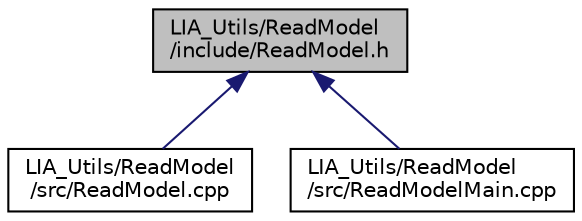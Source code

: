 digraph "LIA_Utils/ReadModel/include/ReadModel.h"
{
  edge [fontname="Helvetica",fontsize="10",labelfontname="Helvetica",labelfontsize="10"];
  node [fontname="Helvetica",fontsize="10",shape=record];
  Node1 [label="LIA_Utils/ReadModel\l/include/ReadModel.h",height=0.2,width=0.4,color="black", fillcolor="grey75", style="filled" fontcolor="black"];
  Node1 -> Node2 [dir="back",color="midnightblue",fontsize="10",style="solid",fontname="Helvetica"];
  Node2 [label="LIA_Utils/ReadModel\l/src/ReadModel.cpp",height=0.2,width=0.4,color="black", fillcolor="white", style="filled",URL="$ReadModel_8cpp.html"];
  Node1 -> Node3 [dir="back",color="midnightblue",fontsize="10",style="solid",fontname="Helvetica"];
  Node3 [label="LIA_Utils/ReadModel\l/src/ReadModelMain.cpp",height=0.2,width=0.4,color="black", fillcolor="white", style="filled",URL="$ReadModelMain_8cpp.html"];
}
